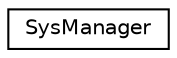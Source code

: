 digraph "Gráfico de Hierarquia de Classes"
{
  edge [fontname="Helvetica",fontsize="10",labelfontname="Helvetica",labelfontsize="10"];
  node [fontname="Helvetica",fontsize="10",shape=record];
  rankdir="LR";
  Node1 [label="SysManager",height=0.2,width=0.4,color="black", fillcolor="white", style="filled",URL="$classSysManager.html"];
}
